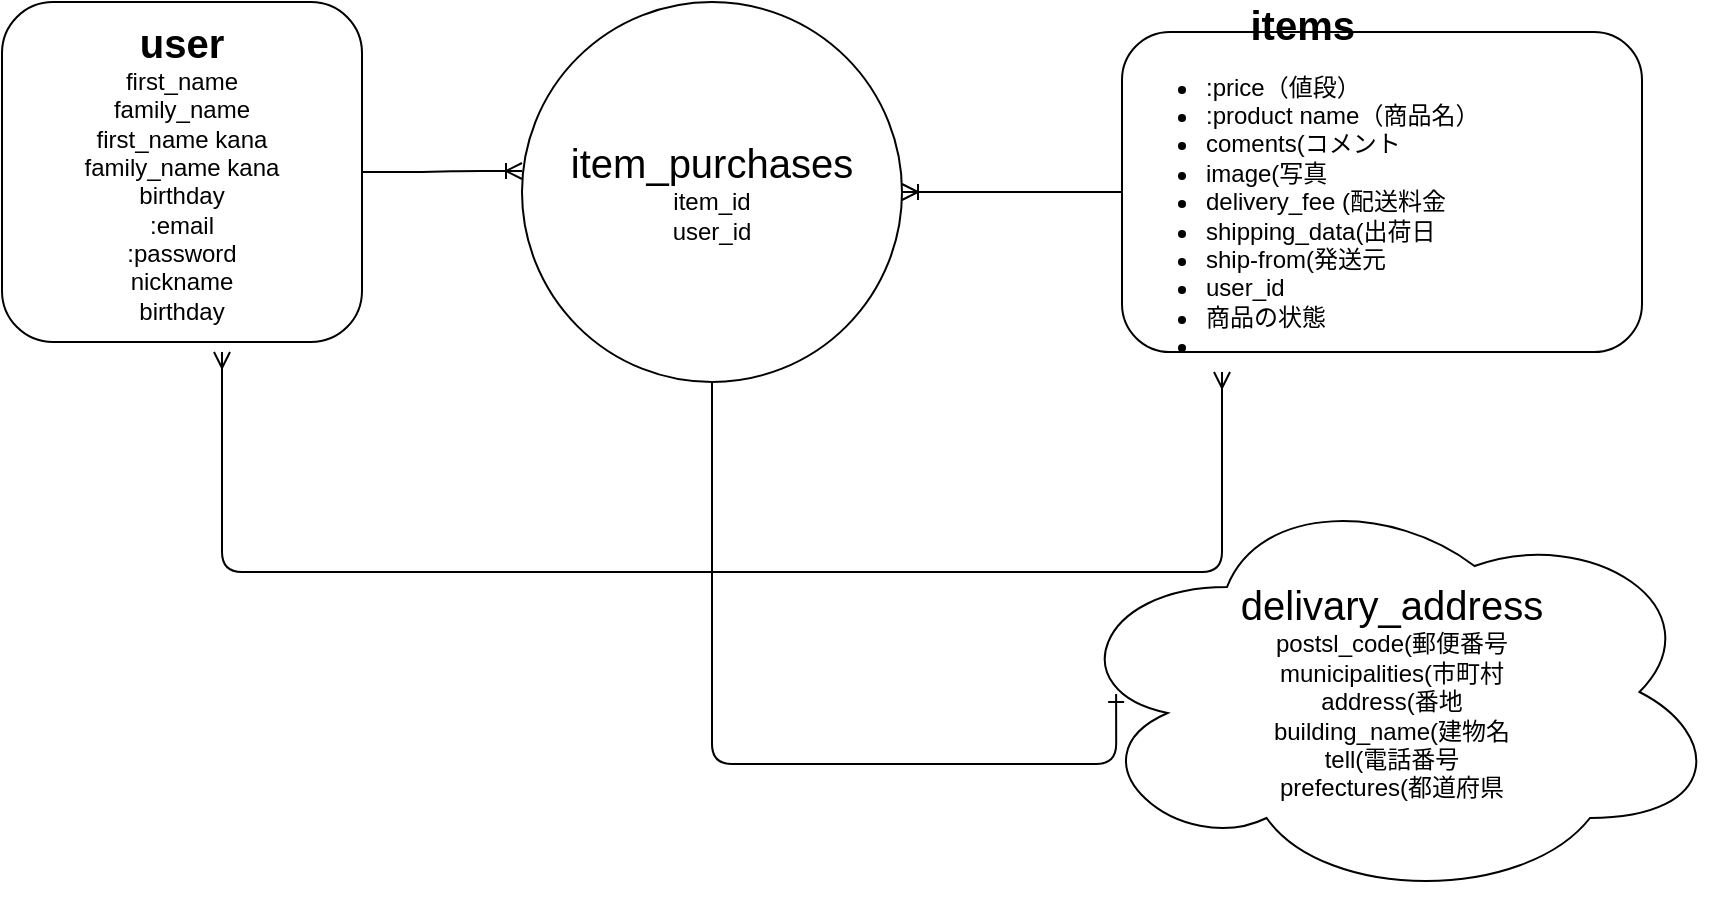 <mxfile version="13.1.3">
    <diagram id="6hGFLwfOUW9BJ-s0fimq" name="Page-1">
        <mxGraphModel dx="173" dy="559" grid="1" gridSize="10" guides="1" tooltips="1" connect="0" arrows="0" fold="1" page="1" pageScale="1" pageWidth="827" pageHeight="1169" math="0" shadow="0">
            <root>
                <mxCell id="0"/>
                <mxCell id="1" parent="0"/>
                <mxCell id="5" value="&lt;b style=&quot;font-size: 20px&quot;&gt;user&lt;br&gt;&lt;/b&gt;first_name&lt;br&gt;family_name&lt;br&gt;first_name kana&lt;br&gt;family_name kana&lt;br&gt;birthday&lt;br&gt;:email&lt;br&gt;:password&lt;br&gt;nickname&lt;br&gt;birthday" style="rounded=1;whiteSpace=wrap;html=1;" parent="1" vertex="1">
                    <mxGeometry y="30" width="180" height="170" as="geometry"/>
                </mxCell>
                <mxCell id="8" value="&lt;span&gt;&lt;br&gt;&lt;br&gt;&lt;br&gt;&lt;br&gt;&lt;font style=&quot;font-size: 20px&quot;&gt;delivary_address&lt;/font&gt;&lt;br&gt;postsl_code(郵便番号&lt;br&gt;municipalities(市町村&lt;br&gt;address(番地&lt;br&gt;building_name(建物名&lt;br&gt;tell(電話番号&lt;br&gt;prefectures(都道府県&lt;br&gt;&lt;br&gt;&lt;br&gt;&lt;br&gt;&lt;br&gt;&lt;/span&gt;" style="ellipse;shape=cloud;whiteSpace=wrap;html=1;" parent="1" vertex="1">
                    <mxGeometry x="530" y="270" width="330" height="210" as="geometry"/>
                </mxCell>
                <mxCell id="19" value="&lt;div style=&quot;text-align: center&quot;&gt;&lt;b&gt;&lt;font style=&quot;font-size: 20px&quot;&gt;items&lt;/font&gt;&lt;/b&gt;&lt;/div&gt;&lt;ul&gt;&lt;li&gt;:price（値段）&lt;/li&gt;&lt;li&gt;:product name（商品名）&lt;/li&gt;&lt;li&gt;coments(コメント&lt;/li&gt;&lt;li&gt;image(写真&lt;/li&gt;&lt;li&gt;delivery_fee (配送料金&lt;/li&gt;&lt;li&gt;shipping_data(出荷日&lt;/li&gt;&lt;li&gt;ship-from(発送元&lt;/li&gt;&lt;li&gt;user_id&lt;/li&gt;&lt;li&gt;商品の状態&lt;/li&gt;&lt;li&gt;&lt;br&gt;&lt;/li&gt;&lt;/ul&gt;" style="rounded=1;whiteSpace=wrap;html=1;align=left;" parent="1" vertex="1">
                    <mxGeometry x="560" y="45" width="260" height="160" as="geometry"/>
                </mxCell>
                <mxCell id="21" value="&lt;font style=&quot;font-size: 20px&quot;&gt;item_purchases&lt;/font&gt;&lt;br&gt;item_id&lt;br&gt;user_id" style="ellipse;whiteSpace=wrap;html=1;aspect=fixed;align=center;" parent="1" vertex="1">
                    <mxGeometry x="260" y="30" width="190" height="190" as="geometry"/>
                </mxCell>
                <mxCell id="41" value="" style="fontSize=12;html=1;endArrow=ERoneToMany;" parent="1" source="19" edge="1">
                    <mxGeometry width="100" height="100" relative="1" as="geometry">
                        <mxPoint x="530" y="105" as="sourcePoint"/>
                        <mxPoint x="450" y="125" as="targetPoint"/>
                    </mxGeometry>
                </mxCell>
                <mxCell id="45" value="" style="edgeStyle=entityRelationEdgeStyle;fontSize=12;html=1;endArrow=ERoneToMany;" parent="1" edge="1">
                    <mxGeometry width="100" height="100" relative="1" as="geometry">
                        <mxPoint x="180" y="115" as="sourcePoint"/>
                        <mxPoint x="260" y="114.5" as="targetPoint"/>
                    </mxGeometry>
                </mxCell>
                <mxCell id="48" value="" style="edgeStyle=orthogonalEdgeStyle;fontSize=12;html=1;endArrow=ERmany;startArrow=ERmany;" parent="1" edge="1">
                    <mxGeometry width="100" height="100" relative="1" as="geometry">
                        <mxPoint x="110" y="205" as="sourcePoint"/>
                        <mxPoint x="610" y="215" as="targetPoint"/>
                        <Array as="points">
                            <mxPoint x="110" y="315"/>
                            <mxPoint x="610" y="315"/>
                        </Array>
                    </mxGeometry>
                </mxCell>
                <mxCell id="49" value="" style="edgeStyle=orthogonalEdgeStyle;fontSize=12;html=1;endArrow=ERone;endFill=1;exitX=0.5;exitY=1;exitDx=0;exitDy=0;entryX=0.082;entryY=0.505;entryDx=0;entryDy=0;entryPerimeter=0;" parent="1" source="21" target="8" edge="1">
                    <mxGeometry width="100" height="100" relative="1" as="geometry">
                        <mxPoint x="340" y="300" as="sourcePoint"/>
                        <mxPoint x="440" y="200" as="targetPoint"/>
                        <Array as="points">
                            <mxPoint x="355" y="411"/>
                        </Array>
                    </mxGeometry>
                </mxCell>
            </root>
        </mxGraphModel>
    </diagram>
</mxfile>